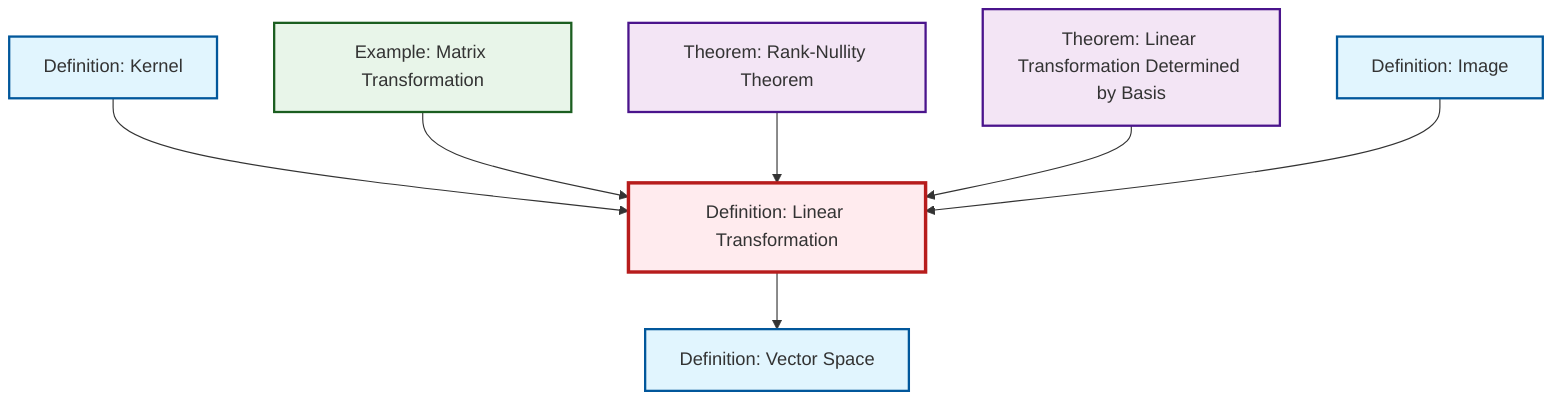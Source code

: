graph TD
    classDef definition fill:#e1f5fe,stroke:#01579b,stroke-width:2px
    classDef theorem fill:#f3e5f5,stroke:#4a148c,stroke-width:2px
    classDef axiom fill:#fff3e0,stroke:#e65100,stroke-width:2px
    classDef example fill:#e8f5e9,stroke:#1b5e20,stroke-width:2px
    classDef current fill:#ffebee,stroke:#b71c1c,stroke-width:3px
    def-linear-transformation["Definition: Linear Transformation"]:::definition
    def-image["Definition: Image"]:::definition
    thm-rank-nullity["Theorem: Rank-Nullity Theorem"]:::theorem
    def-kernel["Definition: Kernel"]:::definition
    def-vector-space["Definition: Vector Space"]:::definition
    ex-matrix-transformation["Example: Matrix Transformation"]:::example
    thm-linear-transformation-basis["Theorem: Linear Transformation Determined by Basis"]:::theorem
    def-kernel --> def-linear-transformation
    ex-matrix-transformation --> def-linear-transformation
    thm-rank-nullity --> def-linear-transformation
    thm-linear-transformation-basis --> def-linear-transformation
    def-image --> def-linear-transformation
    def-linear-transformation --> def-vector-space
    class def-linear-transformation current